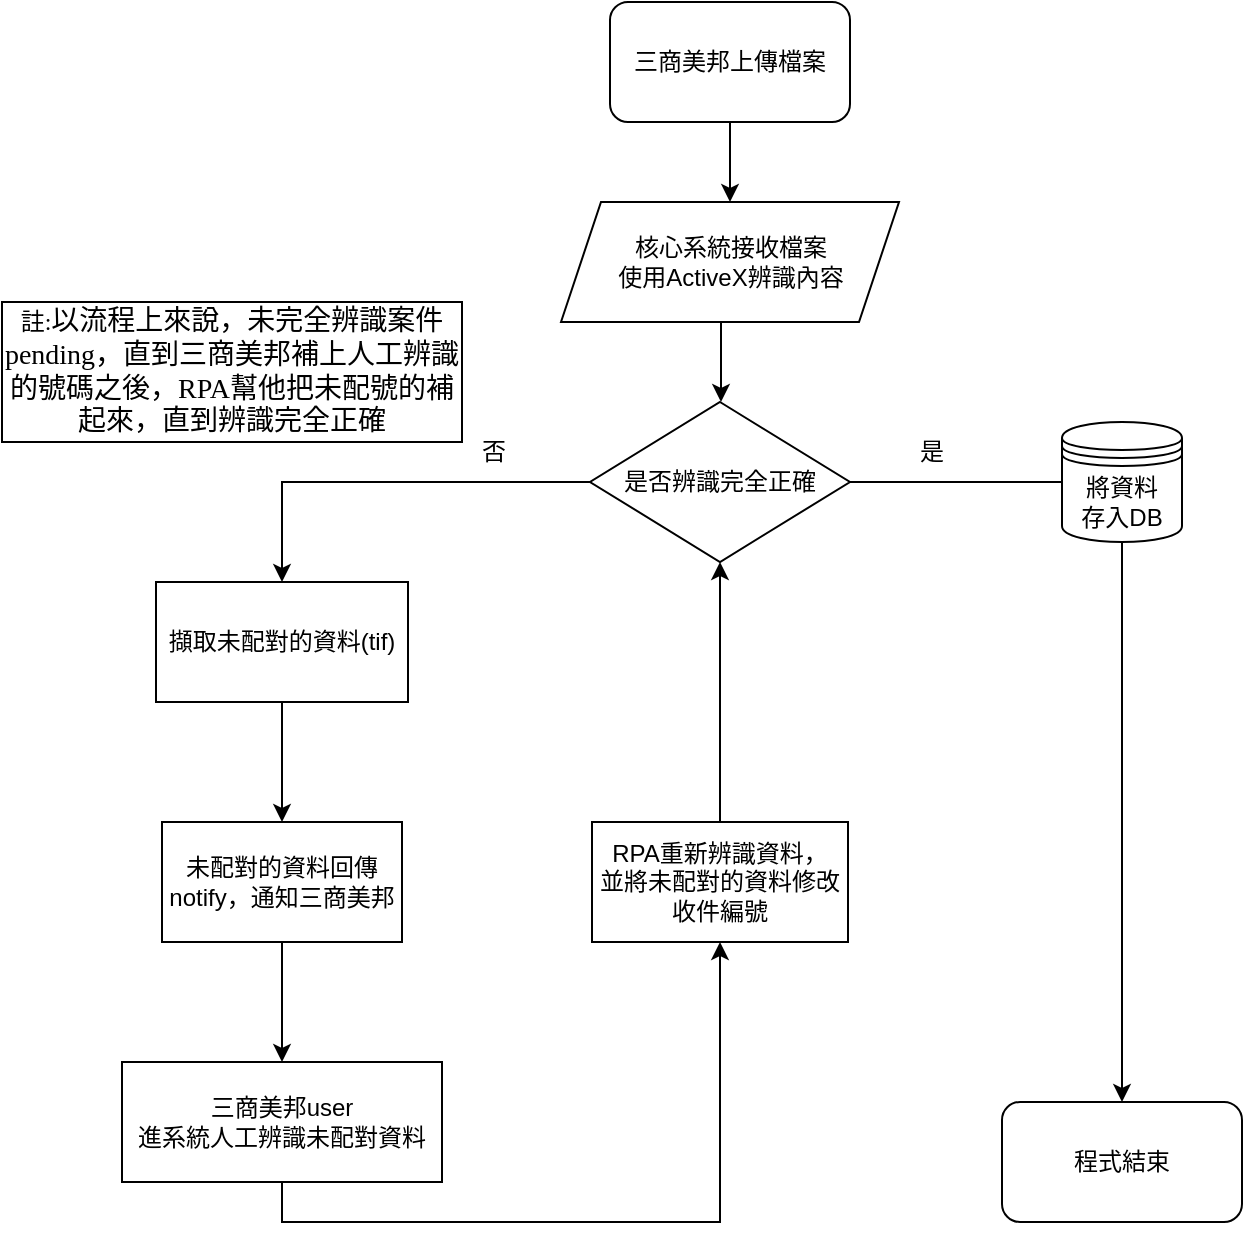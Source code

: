 <mxfile version="14.6.10" type="github">
  <diagram id="0CfNGkcYSqPvImddvc7B" name="Page-1">
    <mxGraphModel dx="1422" dy="762" grid="1" gridSize="10" guides="1" tooltips="1" connect="1" arrows="1" fold="1" page="1" pageScale="1" pageWidth="827" pageHeight="1169" math="0" shadow="0">
      <root>
        <mxCell id="0" />
        <mxCell id="1" parent="0" />
        <mxCell id="ZjrX0Bt_PGqUC7RXJvhE-1" value="三商美邦上傳檔案" style="rounded=1;whiteSpace=wrap;html=1;" parent="1" vertex="1">
          <mxGeometry x="354" y="70" width="120" height="60" as="geometry" />
        </mxCell>
        <mxCell id="ZjrX0Bt_PGqUC7RXJvhE-2" value="" style="endArrow=classic;html=1;" parent="1" edge="1">
          <mxGeometry width="50" height="50" relative="1" as="geometry">
            <mxPoint x="414" y="130" as="sourcePoint" />
            <mxPoint x="414" y="170" as="targetPoint" />
          </mxGeometry>
        </mxCell>
        <mxCell id="ZjrX0Bt_PGqUC7RXJvhE-3" value="核心系統接收檔案&lt;br&gt;使用ActiveX辨識內容" style="shape=parallelogram;perimeter=parallelogramPerimeter;whiteSpace=wrap;html=1;fixedSize=1;" parent="1" vertex="1">
          <mxGeometry x="329.5" y="170" width="169" height="60" as="geometry" />
        </mxCell>
        <mxCell id="tR7kKfcisioBhaIiMimh-6" style="edgeStyle=orthogonalEdgeStyle;rounded=0;orthogonalLoop=1;jettySize=auto;html=1;exitX=0;exitY=0.5;exitDx=0;exitDy=0;" parent="1" source="ZjrX0Bt_PGqUC7RXJvhE-4" target="ZjrX0Bt_PGqUC7RXJvhE-14" edge="1">
          <mxGeometry relative="1" as="geometry" />
        </mxCell>
        <mxCell id="ZjrX0Bt_PGqUC7RXJvhE-4" value="是否辨識完全正確" style="rhombus;whiteSpace=wrap;html=1;" parent="1" vertex="1">
          <mxGeometry x="344" y="270" width="130" height="80" as="geometry" />
        </mxCell>
        <mxCell id="ZjrX0Bt_PGqUC7RXJvhE-5" value="" style="endArrow=classic;html=1;" parent="1" edge="1">
          <mxGeometry width="50" height="50" relative="1" as="geometry">
            <mxPoint x="409.5" y="230" as="sourcePoint" />
            <mxPoint x="409.5" y="270" as="targetPoint" />
          </mxGeometry>
        </mxCell>
        <mxCell id="ZjrX0Bt_PGqUC7RXJvhE-6" value="" style="endArrow=classic;html=1;rounded=0;entryX=1;entryY=0.5;entryDx=0;entryDy=0;" parent="1" target="tR7kKfcisioBhaIiMimh-3" edge="1">
          <mxGeometry width="50" height="50" relative="1" as="geometry">
            <mxPoint x="474" y="310" as="sourcePoint" />
            <mxPoint x="440" y="660" as="targetPoint" />
            <Array as="points">
              <mxPoint x="560" y="310" />
            </Array>
          </mxGeometry>
        </mxCell>
        <mxCell id="ZjrX0Bt_PGqUC7RXJvhE-7" value="是" style="rounded=0;whiteSpace=wrap;html=1;strokeColor=none;fillColor=none;" parent="1" vertex="1">
          <mxGeometry x="498.5" y="280" width="31.5" height="30" as="geometry" />
        </mxCell>
        <mxCell id="ZjrX0Bt_PGqUC7RXJvhE-10" value="否" style="rounded=0;whiteSpace=wrap;html=1;strokeColor=none;fillColor=none;" parent="1" vertex="1">
          <mxGeometry x="280" y="280" width="31.5" height="30" as="geometry" />
        </mxCell>
        <mxCell id="ZjrX0Bt_PGqUC7RXJvhE-16" value="" style="edgeStyle=orthogonalEdgeStyle;rounded=0;orthogonalLoop=1;jettySize=auto;html=1;" parent="1" source="ZjrX0Bt_PGqUC7RXJvhE-14" target="ZjrX0Bt_PGqUC7RXJvhE-15" edge="1">
          <mxGeometry relative="1" as="geometry" />
        </mxCell>
        <mxCell id="ZjrX0Bt_PGqUC7RXJvhE-14" value="擷取未配對的資料(tif)" style="rounded=0;whiteSpace=wrap;html=1;fillColor=none;" parent="1" vertex="1">
          <mxGeometry x="127" y="360" width="126" height="60" as="geometry" />
        </mxCell>
        <mxCell id="tR7kKfcisioBhaIiMimh-4" style="edgeStyle=orthogonalEdgeStyle;rounded=0;orthogonalLoop=1;jettySize=auto;html=1;exitX=0.5;exitY=1;exitDx=0;exitDy=0;entryX=0.5;entryY=0;entryDx=0;entryDy=0;" parent="1" source="ZjrX0Bt_PGqUC7RXJvhE-15" target="tR7kKfcisioBhaIiMimh-7" edge="1">
          <mxGeometry relative="1" as="geometry">
            <mxPoint x="190" y="560" as="targetPoint" />
          </mxGeometry>
        </mxCell>
        <mxCell id="ZjrX0Bt_PGqUC7RXJvhE-15" value="未配對的資料回傳notify，通知三商美邦" style="whiteSpace=wrap;html=1;rounded=0;fillColor=none;" parent="1" vertex="1">
          <mxGeometry x="130" y="480" width="120" height="60" as="geometry" />
        </mxCell>
        <mxCell id="QGigBX6qsUDGa3Nz9L7T-1" style="edgeStyle=orthogonalEdgeStyle;rounded=0;orthogonalLoop=1;jettySize=auto;html=1;exitX=0.5;exitY=0;exitDx=0;exitDy=0;entryX=0.5;entryY=1;entryDx=0;entryDy=0;" edge="1" parent="1" source="ZjrX0Bt_PGqUC7RXJvhE-17" target="ZjrX0Bt_PGqUC7RXJvhE-4">
          <mxGeometry relative="1" as="geometry" />
        </mxCell>
        <mxCell id="ZjrX0Bt_PGqUC7RXJvhE-17" value="RPA重新辨識資料，&lt;br&gt;並將未配對的資料修改收件編號" style="whiteSpace=wrap;html=1;rounded=0;fillColor=none;" parent="1" vertex="1">
          <mxGeometry x="345" y="480" width="128" height="60" as="geometry" />
        </mxCell>
        <mxCell id="ZjrX0Bt_PGqUC7RXJvhE-27" value="程式結束" style="rounded=1;whiteSpace=wrap;html=1;fillColor=none;" parent="1" vertex="1">
          <mxGeometry x="550" y="620" width="120" height="60" as="geometry" />
        </mxCell>
        <mxCell id="tR7kKfcisioBhaIiMimh-9" style="edgeStyle=orthogonalEdgeStyle;rounded=0;orthogonalLoop=1;jettySize=auto;html=1;exitX=0.5;exitY=1;exitDx=0;exitDy=0;entryX=0.5;entryY=0;entryDx=0;entryDy=0;" parent="1" source="tR7kKfcisioBhaIiMimh-3" target="ZjrX0Bt_PGqUC7RXJvhE-27" edge="1">
          <mxGeometry relative="1" as="geometry" />
        </mxCell>
        <mxCell id="tR7kKfcisioBhaIiMimh-3" value="&lt;span&gt;將資料&lt;br&gt;存入DB&lt;/span&gt;" style="shape=datastore;whiteSpace=wrap;html=1;" parent="1" vertex="1">
          <mxGeometry x="580" y="280" width="60" height="60" as="geometry" />
        </mxCell>
        <mxCell id="tR7kKfcisioBhaIiMimh-17" style="edgeStyle=orthogonalEdgeStyle;rounded=0;orthogonalLoop=1;jettySize=auto;html=1;exitX=0.5;exitY=1;exitDx=0;exitDy=0;entryX=0.5;entryY=1;entryDx=0;entryDy=0;" parent="1" source="tR7kKfcisioBhaIiMimh-7" target="ZjrX0Bt_PGqUC7RXJvhE-17" edge="1">
          <mxGeometry relative="1" as="geometry" />
        </mxCell>
        <mxCell id="tR7kKfcisioBhaIiMimh-7" value="三商美邦user&lt;br&gt;進系統人工辨識未配對資料" style="rounded=0;whiteSpace=wrap;html=1;" parent="1" vertex="1">
          <mxGeometry x="110" y="600" width="160" height="60" as="geometry" />
        </mxCell>
        <mxCell id="QGigBX6qsUDGa3Nz9L7T-3" value="&lt;p&gt;&lt;font face=&quot;Verdana&quot; style=&quot;background-color: rgb(255 , 255 , 255)&quot;&gt;註:&lt;span style=&quot;font-size: 14px&quot;&gt;以流程上來說，未完全辨識案件pending，直到三商美邦補上人工辨識的號碼之後，RPA幫他把未配號的補起來，直到辨識完全正確&lt;/span&gt;&lt;/font&gt;&lt;/p&gt;" style="whiteSpace=wrap;html=1;" vertex="1" parent="1">
          <mxGeometry x="50" y="220" width="230" height="70" as="geometry" />
        </mxCell>
      </root>
    </mxGraphModel>
  </diagram>
</mxfile>
